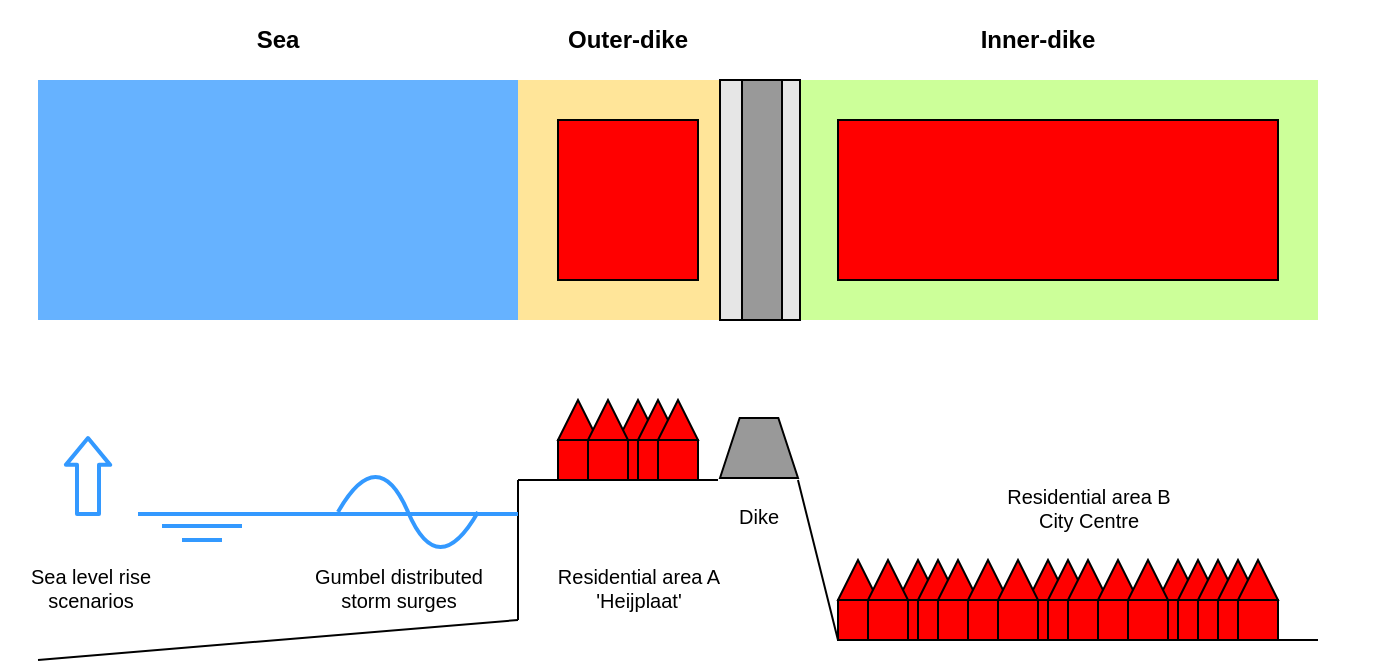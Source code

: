 <mxGraphModel dx="1381" dy="744" grid="1" gridSize="10" guides="1" tooltips="1" connect="1" arrows="1" fold="1" page="1" pageScale="1" pageWidth="827" pageHeight="1169" background="#ffffff"><root><mxCell id="0"/><mxCell id="1" parent="0"/><mxCell id="129" value="" style="shape=trapezoid;perimeter=trapezoidPerimeter;whiteSpace=wrap;html=1;fontSize=10;align=center;size=0.252;fontColor=#999999;fillColor=#999999;" parent="1" vertex="1"><mxGeometry x="421" y="329" width="39" height="30" as="geometry"/></mxCell><mxCell id="3" value="" style="rounded=0;whiteSpace=wrap;html=1;fillColor=#66B2FF;strokeColor=none;" parent="1" vertex="1"><mxGeometry x="80" y="160" width="240" height="120" as="geometry"/></mxCell><mxCell id="4" value="" style="rounded=0;whiteSpace=wrap;html=1;fillColor=#FFE599;strokeColor=none;" parent="1" vertex="1"><mxGeometry x="320" y="160" width="120" height="120" as="geometry"/></mxCell><mxCell id="5" value="" style="rounded=0;whiteSpace=wrap;html=1;fillColor=#CCFF99;strokeColor=none;" parent="1" vertex="1"><mxGeometry x="440" y="160" width="280" height="120" as="geometry"/></mxCell><mxCell id="6" value="" style="rounded=0;whiteSpace=wrap;html=1;fillColor=#FF0000;" parent="1" vertex="1"><mxGeometry x="340" y="180" width="70" height="80" as="geometry"/></mxCell><mxCell id="9" value="" style="group" parent="1" vertex="1" connectable="0"><mxGeometry x="730" y="120" width="20" height="160" as="geometry"/></mxCell><mxCell id="11" value="" style="group;container=1;" parent="9" vertex="1" connectable="0"><mxGeometry x="-300" width="40" height="160" as="geometry"/></mxCell><mxCell id="22" value="" style="group" parent="11" vertex="1" connectable="0"><mxGeometry x="-9" y="40" width="40" height="120" as="geometry"/></mxCell><mxCell id="12" value="" style="group" parent="22" vertex="1" connectable="0"><mxGeometry width="40" height="120" as="geometry"/></mxCell><mxCell id="8" value="" style="rounded=0;whiteSpace=wrap;html=1;fillColor=#E6E6E6;" parent="12" vertex="1"><mxGeometry width="40" height="120" as="geometry"/></mxCell><mxCell id="7" value="" style="rounded=0;whiteSpace=wrap;html=1;fillColor=#999999;container=1;" parent="12" vertex="1"><mxGeometry x="11" width="20" height="120" as="geometry"/></mxCell><mxCell id="13" value="" style="rounded=0;whiteSpace=wrap;html=1;fillColor=#FF0000;" parent="1" vertex="1"><mxGeometry x="480" y="180" width="220" height="80" as="geometry"/></mxCell><mxCell id="14" value="Sea" style="text;html=1;strokeColor=none;fillColor=none;align=center;verticalAlign=middle;whiteSpace=wrap;rounded=0;fontFamily=Helvetica;fontStyle=1" parent="1" vertex="1"><mxGeometry x="180" y="130" width="40" height="20" as="geometry"/></mxCell><mxCell id="15" value="Outer-dike" style="text;html=1;strokeColor=none;fillColor=none;align=center;verticalAlign=middle;whiteSpace=wrap;rounded=0;fontFamily=Helvetica;fontStyle=1" parent="1" vertex="1"><mxGeometry x="335" y="130" width="80" height="20" as="geometry"/></mxCell><mxCell id="16" value="Inner-dike" style="text;html=1;strokeColor=none;fillColor=none;align=center;verticalAlign=middle;whiteSpace=wrap;rounded=0;fontFamily=Helvetica;fontStyle=1" parent="1" vertex="1"><mxGeometry x="540" y="130" width="80" height="20" as="geometry"/></mxCell><mxCell id="17" value="" style="endArrow=none;html=1;fontFamily=Helvetica;" parent="1" edge="1"><mxGeometry width="50" height="50" relative="1" as="geometry"><mxPoint x="80" y="450" as="sourcePoint"/><mxPoint x="320" y="430" as="targetPoint"/></mxGeometry></mxCell><mxCell id="18" value="" style="endArrow=none;html=1;fontFamily=Helvetica;" parent="1" edge="1"><mxGeometry width="50" height="50" relative="1" as="geometry"><mxPoint x="320" y="360" as="sourcePoint"/><mxPoint x="320" y="430" as="targetPoint"/></mxGeometry></mxCell><mxCell id="19" value="" style="endArrow=none;html=1;fontFamily=Helvetica;" parent="1" edge="1"><mxGeometry width="50" height="50" relative="1" as="geometry"><mxPoint x="320" y="360" as="sourcePoint"/><mxPoint x="420" y="360" as="targetPoint"/></mxGeometry></mxCell><mxCell id="24" value="" style="endArrow=none;html=1;fontFamily=Helvetica;" parent="1" edge="1"><mxGeometry width="50" height="50" relative="1" as="geometry"><mxPoint x="480" y="440" as="sourcePoint"/><mxPoint x="460" y="360" as="targetPoint"/></mxGeometry></mxCell><mxCell id="25" value="" style="endArrow=none;html=1;fontFamily=Helvetica;" parent="1" edge="1"><mxGeometry width="50" height="50" relative="1" as="geometry"><mxPoint x="720" y="440" as="sourcePoint"/><mxPoint x="480" y="440" as="targetPoint"/></mxGeometry></mxCell><mxCell id="26" value="" style="group;container=1;" parent="1" vertex="1" connectable="0"><mxGeometry x="340" y="300" width="50" height="70" as="geometry"/></mxCell><mxCell id="34" value="" style="group" parent="26" vertex="1" connectable="0"><mxGeometry y="20" width="20" height="40" as="geometry"/></mxCell><mxCell id="27" value="" style="triangle;whiteSpace=wrap;html=1;labelBackgroundColor=none;strokeColor=#000000;fillColor=#FF0000;rotation=-90;container=1;" parent="34" vertex="1"><mxGeometry width="20" height="20" as="geometry"/></mxCell><mxCell id="28" value="" style="whiteSpace=wrap;html=1;aspect=fixed;labelBackgroundColor=none;strokeColor=#000000;fillColor=#FF0000;direction=south;" parent="34" vertex="1"><mxGeometry y="20" width="20" height="20" as="geometry"/></mxCell><mxCell id="38" value="" style="group" parent="26" vertex="1" connectable="0"><mxGeometry x="30" y="20" width="20" height="40" as="geometry"/></mxCell><mxCell id="39" value="" style="triangle;whiteSpace=wrap;html=1;labelBackgroundColor=none;strokeColor=#000000;fillColor=#FF0000;rotation=-90;container=1;" parent="38" vertex="1"><mxGeometry width="20" height="20" as="geometry"/></mxCell><mxCell id="40" value="" style="whiteSpace=wrap;html=1;aspect=fixed;labelBackgroundColor=none;strokeColor=#000000;fillColor=#FF0000;direction=south;" parent="38" vertex="1"><mxGeometry y="20" width="20" height="20" as="geometry"/></mxCell><mxCell id="35" value="" style="group" parent="1" vertex="1" connectable="0"><mxGeometry x="355" y="320" width="20" height="40" as="geometry"/></mxCell><mxCell id="36" value="" style="triangle;whiteSpace=wrap;html=1;labelBackgroundColor=none;strokeColor=#000000;fillColor=#FF0000;rotation=-90;container=1;" parent="35" vertex="1"><mxGeometry width="20" height="20" as="geometry"/></mxCell><mxCell id="37" value="" style="whiteSpace=wrap;html=1;aspect=fixed;labelBackgroundColor=none;strokeColor=#000000;fillColor=#FF0000;direction=south;" parent="35" vertex="1"><mxGeometry y="20" width="20" height="20" as="geometry"/></mxCell><mxCell id="41" value="" style="group" parent="1" vertex="1" connectable="0"><mxGeometry x="380" y="320" width="30" height="40" as="geometry"/></mxCell><mxCell id="42" value="" style="triangle;whiteSpace=wrap;html=1;labelBackgroundColor=none;strokeColor=#000000;fillColor=#FF0000;rotation=-90;container=1;" parent="41" vertex="1"><mxGeometry width="20" height="20" as="geometry"/></mxCell><mxCell id="43" value="" style="whiteSpace=wrap;html=1;aspect=fixed;labelBackgroundColor=none;strokeColor=#000000;fillColor=#FF0000;direction=south;" parent="41" vertex="1"><mxGeometry y="20" width="20" height="20" as="geometry"/></mxCell><mxCell id="44" value="" style="group" parent="41" vertex="1" connectable="0"><mxGeometry x="10" width="20" height="40" as="geometry"/></mxCell><mxCell id="45" value="" style="triangle;whiteSpace=wrap;html=1;labelBackgroundColor=none;strokeColor=#000000;fillColor=#FF0000;rotation=-90;container=1;" parent="44" vertex="1"><mxGeometry width="20" height="20" as="geometry"/></mxCell><mxCell id="46" value="" style="whiteSpace=wrap;html=1;aspect=fixed;labelBackgroundColor=none;strokeColor=#000000;fillColor=#FF0000;direction=south;" parent="44" vertex="1"><mxGeometry y="20" width="20" height="20" as="geometry"/></mxCell><mxCell id="47" value="" style="group" parent="1" vertex="1" connectable="0"><mxGeometry x="480" y="400" width="20" height="40" as="geometry"/></mxCell><mxCell id="48" value="" style="triangle;whiteSpace=wrap;html=1;labelBackgroundColor=none;strokeColor=#000000;fillColor=#FF0000;rotation=-90;container=1;" parent="47" vertex="1"><mxGeometry width="20" height="20" as="geometry"/></mxCell><mxCell id="49" value="" style="whiteSpace=wrap;html=1;aspect=fixed;labelBackgroundColor=none;strokeColor=#000000;fillColor=#FF0000;direction=south;" parent="47" vertex="1"><mxGeometry y="20" width="20" height="20" as="geometry"/></mxCell><mxCell id="50" value="" style="group" parent="1" vertex="1" connectable="0"><mxGeometry x="510" y="400" width="20" height="40" as="geometry"/></mxCell><mxCell id="51" value="" style="triangle;whiteSpace=wrap;html=1;labelBackgroundColor=none;strokeColor=#000000;fillColor=#FF0000;rotation=-90;container=1;" parent="50" vertex="1"><mxGeometry width="20" height="20" as="geometry"/></mxCell><mxCell id="52" value="" style="whiteSpace=wrap;html=1;aspect=fixed;labelBackgroundColor=none;strokeColor=#000000;fillColor=#FF0000;direction=south;" parent="50" vertex="1"><mxGeometry y="20" width="20" height="20" as="geometry"/></mxCell><mxCell id="53" value="" style="group" parent="1" vertex="1" connectable="0"><mxGeometry x="495" y="400" width="20" height="40" as="geometry"/></mxCell><mxCell id="54" value="" style="triangle;whiteSpace=wrap;html=1;labelBackgroundColor=none;strokeColor=#000000;fillColor=#FF0000;rotation=-90;container=1;" parent="53" vertex="1"><mxGeometry width="20" height="20" as="geometry"/></mxCell><mxCell id="55" value="" style="whiteSpace=wrap;html=1;aspect=fixed;labelBackgroundColor=none;strokeColor=#000000;fillColor=#FF0000;direction=south;" parent="53" vertex="1"><mxGeometry y="20" width="20" height="20" as="geometry"/></mxCell><mxCell id="56" value="" style="group" parent="1" vertex="1" connectable="0"><mxGeometry x="520" y="400" width="30" height="40" as="geometry"/></mxCell><mxCell id="57" value="" style="triangle;whiteSpace=wrap;html=1;labelBackgroundColor=none;strokeColor=#000000;fillColor=#FF0000;rotation=-90;container=1;" parent="56" vertex="1"><mxGeometry width="20" height="20" as="geometry"/></mxCell><mxCell id="58" value="" style="whiteSpace=wrap;html=1;aspect=fixed;labelBackgroundColor=none;strokeColor=#000000;fillColor=#FF0000;direction=south;" parent="56" vertex="1"><mxGeometry y="20" width="20" height="20" as="geometry"/></mxCell><mxCell id="59" value="" style="group" parent="56" vertex="1" connectable="0"><mxGeometry x="10" width="20" height="40" as="geometry"/></mxCell><mxCell id="60" value="" style="triangle;whiteSpace=wrap;html=1;labelBackgroundColor=none;strokeColor=#000000;fillColor=#FF0000;rotation=-90;container=1;" parent="59" vertex="1"><mxGeometry width="20" height="20" as="geometry"/></mxCell><mxCell id="61" value="" style="whiteSpace=wrap;html=1;aspect=fixed;labelBackgroundColor=none;strokeColor=#000000;fillColor=#FF0000;direction=south;" parent="59" vertex="1"><mxGeometry y="20" width="20" height="20" as="geometry"/></mxCell><mxCell id="62" value="" style="group" parent="1" vertex="1" connectable="0"><mxGeometry x="545" y="400" width="20" height="40" as="geometry"/></mxCell><mxCell id="63" value="" style="triangle;whiteSpace=wrap;html=1;labelBackgroundColor=none;strokeColor=#000000;fillColor=#FF0000;rotation=-90;container=1;" parent="62" vertex="1"><mxGeometry width="20" height="20" as="geometry"/></mxCell><mxCell id="64" value="" style="whiteSpace=wrap;html=1;aspect=fixed;labelBackgroundColor=none;strokeColor=#000000;fillColor=#FF0000;direction=south;" parent="62" vertex="1"><mxGeometry y="20" width="20" height="20" as="geometry"/></mxCell><mxCell id="65" value="" style="group" parent="1" vertex="1" connectable="0"><mxGeometry x="575" y="400" width="20" height="40" as="geometry"/></mxCell><mxCell id="66" value="" style="triangle;whiteSpace=wrap;html=1;labelBackgroundColor=none;strokeColor=#000000;fillColor=#FF0000;rotation=-90;container=1;" parent="65" vertex="1"><mxGeometry width="20" height="20" as="geometry"/></mxCell><mxCell id="67" value="" style="whiteSpace=wrap;html=1;aspect=fixed;labelBackgroundColor=none;strokeColor=#000000;fillColor=#FF0000;direction=south;" parent="65" vertex="1"><mxGeometry y="20" width="20" height="20" as="geometry"/></mxCell><mxCell id="68" value="" style="group" parent="1" vertex="1" connectable="0"><mxGeometry x="560" y="400" width="20" height="40" as="geometry"/></mxCell><mxCell id="69" value="" style="triangle;whiteSpace=wrap;html=1;labelBackgroundColor=none;strokeColor=#000000;fillColor=#FF0000;rotation=-90;container=1;" parent="68" vertex="1"><mxGeometry width="20" height="20" as="geometry"/></mxCell><mxCell id="70" value="" style="whiteSpace=wrap;html=1;aspect=fixed;labelBackgroundColor=none;strokeColor=#000000;fillColor=#FF0000;direction=south;" parent="68" vertex="1"><mxGeometry y="20" width="20" height="20" as="geometry"/></mxCell><mxCell id="71" value="" style="group" parent="1" vertex="1" connectable="0"><mxGeometry x="585" y="400" width="30" height="40" as="geometry"/></mxCell><mxCell id="72" value="" style="triangle;whiteSpace=wrap;html=1;labelBackgroundColor=none;strokeColor=#000000;fillColor=#FF0000;rotation=-90;container=1;" parent="71" vertex="1"><mxGeometry width="20" height="20" as="geometry"/></mxCell><mxCell id="73" value="" style="whiteSpace=wrap;html=1;aspect=fixed;labelBackgroundColor=none;strokeColor=#000000;fillColor=#FF0000;direction=south;" parent="71" vertex="1"><mxGeometry y="20" width="20" height="20" as="geometry"/></mxCell><mxCell id="74" value="" style="group" parent="71" vertex="1" connectable="0"><mxGeometry x="10" width="20" height="40" as="geometry"/></mxCell><mxCell id="75" value="" style="triangle;whiteSpace=wrap;html=1;labelBackgroundColor=none;strokeColor=#000000;fillColor=#FF0000;rotation=-90;container=1;" parent="74" vertex="1"><mxGeometry width="20" height="20" as="geometry"/></mxCell><mxCell id="76" value="" style="whiteSpace=wrap;html=1;aspect=fixed;labelBackgroundColor=none;strokeColor=#000000;fillColor=#FF0000;direction=south;" parent="74" vertex="1"><mxGeometry y="20" width="20" height="20" as="geometry"/></mxCell><mxCell id="77" value="" style="group" parent="1" vertex="1" connectable="0"><mxGeometry x="610" y="400" width="20" height="40" as="geometry"/></mxCell><mxCell id="78" value="" style="triangle;whiteSpace=wrap;html=1;labelBackgroundColor=none;strokeColor=#000000;fillColor=#FF0000;rotation=-90;container=1;" parent="77" vertex="1"><mxGeometry width="20" height="20" as="geometry"/></mxCell><mxCell id="79" value="" style="whiteSpace=wrap;html=1;aspect=fixed;labelBackgroundColor=none;strokeColor=#000000;fillColor=#FF0000;direction=south;" parent="77" vertex="1"><mxGeometry y="20" width="20" height="20" as="geometry"/></mxCell><mxCell id="80" value="" style="group" parent="1" vertex="1" connectable="0"><mxGeometry x="640" y="400" width="20" height="40" as="geometry"/></mxCell><mxCell id="81" value="" style="triangle;whiteSpace=wrap;html=1;labelBackgroundColor=none;strokeColor=#000000;fillColor=#FF0000;rotation=-90;container=1;" parent="80" vertex="1"><mxGeometry width="20" height="20" as="geometry"/></mxCell><mxCell id="82" value="" style="whiteSpace=wrap;html=1;aspect=fixed;labelBackgroundColor=none;strokeColor=#000000;fillColor=#FF0000;direction=south;" parent="80" vertex="1"><mxGeometry y="20" width="20" height="20" as="geometry"/></mxCell><mxCell id="83" value="" style="group" parent="1" vertex="1" connectable="0"><mxGeometry x="625" y="400" width="20" height="40" as="geometry"/></mxCell><mxCell id="84" value="" style="triangle;whiteSpace=wrap;html=1;labelBackgroundColor=none;strokeColor=#000000;fillColor=#FF0000;rotation=-90;container=1;" parent="83" vertex="1"><mxGeometry width="20" height="20" as="geometry"/></mxCell><mxCell id="85" value="" style="whiteSpace=wrap;html=1;aspect=fixed;labelBackgroundColor=none;strokeColor=#000000;fillColor=#FF0000;direction=south;" parent="83" vertex="1"><mxGeometry y="20" width="20" height="20" as="geometry"/></mxCell><mxCell id="86" value="" style="group" parent="1" vertex="1" connectable="0"><mxGeometry x="650" y="400" width="30" height="40" as="geometry"/></mxCell><mxCell id="87" value="" style="triangle;whiteSpace=wrap;html=1;labelBackgroundColor=none;strokeColor=#000000;fillColor=#FF0000;rotation=-90;container=1;" parent="86" vertex="1"><mxGeometry width="20" height="20" as="geometry"/></mxCell><mxCell id="88" value="" style="whiteSpace=wrap;html=1;aspect=fixed;labelBackgroundColor=none;strokeColor=#000000;fillColor=#FF0000;direction=south;" parent="86" vertex="1"><mxGeometry y="20" width="20" height="20" as="geometry"/></mxCell><mxCell id="89" value="" style="group" parent="86" vertex="1" connectable="0"><mxGeometry x="10" width="20" height="40" as="geometry"/></mxCell><mxCell id="90" value="" style="triangle;whiteSpace=wrap;html=1;labelBackgroundColor=none;strokeColor=#000000;fillColor=#FF0000;rotation=-90;container=1;" parent="89" vertex="1"><mxGeometry width="20" height="20" as="geometry"/></mxCell><mxCell id="91" value="" style="whiteSpace=wrap;html=1;aspect=fixed;labelBackgroundColor=none;strokeColor=#000000;fillColor=#FF0000;direction=south;" parent="89" vertex="1"><mxGeometry y="20" width="20" height="20" as="geometry"/></mxCell><mxCell id="107" value="" style="group" parent="1" vertex="1" connectable="0"><mxGeometry x="670" y="400" width="30" height="40" as="geometry"/></mxCell><mxCell id="108" value="" style="triangle;whiteSpace=wrap;html=1;labelBackgroundColor=none;strokeColor=#000000;fillColor=#FF0000;rotation=-90;container=1;" parent="107" vertex="1"><mxGeometry width="20" height="20" as="geometry"/></mxCell><mxCell id="109" value="" style="whiteSpace=wrap;html=1;aspect=fixed;labelBackgroundColor=none;strokeColor=#000000;fillColor=#FF0000;direction=south;" parent="107" vertex="1"><mxGeometry y="20" width="20" height="20" as="geometry"/></mxCell><mxCell id="110" value="" style="group" parent="107" vertex="1" connectable="0"><mxGeometry x="10" width="20" height="40" as="geometry"/></mxCell><mxCell id="111" value="" style="triangle;whiteSpace=wrap;html=1;labelBackgroundColor=none;strokeColor=#000000;fillColor=#FF0000;rotation=-90;container=1;" parent="110" vertex="1"><mxGeometry width="20" height="20" as="geometry"/></mxCell><mxCell id="112" value="" style="whiteSpace=wrap;html=1;aspect=fixed;labelBackgroundColor=none;strokeColor=#000000;fillColor=#FF0000;direction=south;" parent="110" vertex="1"><mxGeometry y="20" width="20" height="20" as="geometry"/></mxCell><mxCell id="113" value="" style="endArrow=none;html=1;strokeColor=#3399FF;strokeWidth=2;" parent="1" edge="1"><mxGeometry width="50" height="50" relative="1" as="geometry"><mxPoint x="130" y="377" as="sourcePoint"/><mxPoint x="320" y="377" as="targetPoint"/></mxGeometry></mxCell><mxCell id="118" value="" style="curved=1;endArrow=none;html=1;strokeColor=#3399FF;endFill=0;strokeWidth=2;" parent="1" edge="1"><mxGeometry width="50" height="50" relative="1" as="geometry"><mxPoint x="300" y="376" as="sourcePoint"/><mxPoint x="230" y="376" as="targetPoint"/><Array as="points"><mxPoint x="280" y="411"/><mxPoint x="250" y="341"/></Array></mxGeometry></mxCell><mxCell id="119" value="" style="endArrow=none;html=1;strokeColor=#3399FF;strokeWidth=2;" parent="1" edge="1"><mxGeometry width="50" height="50" relative="1" as="geometry"><mxPoint x="142" y="383" as="sourcePoint"/><mxPoint x="182" y="383" as="targetPoint"/></mxGeometry></mxCell><mxCell id="120" value="" style="endArrow=none;html=1;strokeColor=#3399FF;strokeWidth=2;" parent="1" edge="1"><mxGeometry width="50" height="50" relative="1" as="geometry"><mxPoint x="152" y="390" as="sourcePoint"/><mxPoint x="172" y="390" as="targetPoint"/></mxGeometry></mxCell><mxCell id="121" value="" style="shape=flexArrow;endArrow=classic;html=1;fillColor=#ffffff;strokeColor=#3399FF;strokeWidth=2;endWidth=9.143;endSize=3.811;" parent="1" edge="1"><mxGeometry width="50" height="50" relative="1" as="geometry"><mxPoint x="105" y="378" as="sourcePoint"/><mxPoint x="105" y="338" as="targetPoint"/></mxGeometry></mxCell><mxCell id="125" value="Sea level rise&lt;div&gt;scenarios&lt;/div&gt;" style="text;html=1;resizable=0;points=[];autosize=1;align=center;verticalAlign=top;spacingTop=-4;fontSize=10;" parent="1" vertex="1"><mxGeometry x="61" y="400" width="90" height="30" as="geometry"/></mxCell><mxCell id="126" value="Gumbel distributed&lt;div&gt;storm surges&lt;/div&gt;" style="text;html=1;resizable=0;points=[];autosize=1;align=center;verticalAlign=top;spacingTop=-4;fontSize=10;" parent="1" vertex="1"><mxGeometry x="210" y="400" width="100" height="30" as="geometry"/></mxCell><mxCell id="127" value="Residential area A&lt;div&gt;'Heijplaat'&lt;/div&gt;" style="text;html=1;resizable=0;points=[];autosize=1;align=center;verticalAlign=top;spacingTop=-4;fontSize=10;" parent="1" vertex="1"><mxGeometry x="330" y="400" width="100" height="30" as="geometry"/></mxCell><mxCell id="128" value="Residential area B&lt;div&gt;City Centre&lt;/div&gt;" style="text;html=1;resizable=0;points=[];autosize=1;align=center;verticalAlign=top;spacingTop=-4;fontSize=10;" parent="1" vertex="1"><mxGeometry x="555" y="360" width="100" height="30" as="geometry"/></mxCell><mxCell id="130" value="Dike" style="text;html=1;resizable=0;points=[];autosize=1;align=center;verticalAlign=top;spacingTop=-4;fontSize=10;" parent="1" vertex="1"><mxGeometry x="420" y="370" width="40" height="10" as="geometry"/></mxCell></root></mxGraphModel>